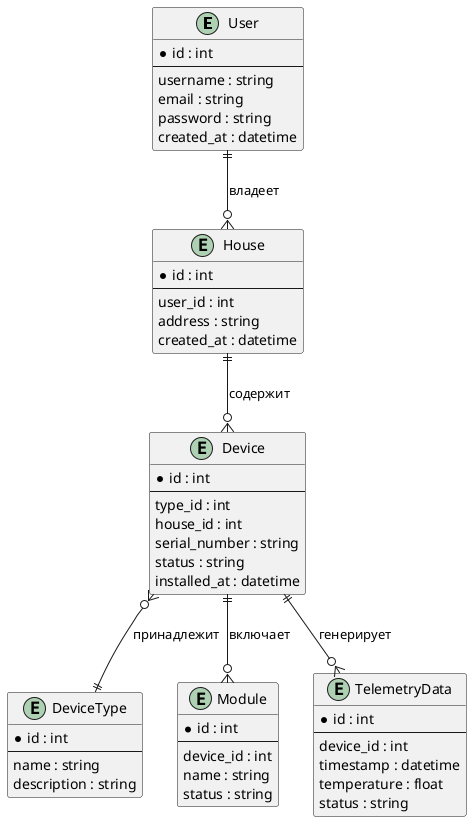 @startuml

entity User {
    *id : int
    --
    username : string
    email : string
    password : string
    created_at : datetime
}

entity House {
    *id : int
    --
    user_id : int
    address : string
    created_at : datetime
}

entity Device {
    *id : int
    --
    type_id : int
    house_id : int
    serial_number : string
    status : string
    installed_at : datetime
}

entity DeviceType {
    *id : int
    --
    name : string
    description : string
}

entity Module {
    *id : int
    --
    device_id : int
    name : string
    status : string
}

entity TelemetryData {
    *id : int
    --
    device_id : int
    timestamp : datetime
    temperature : float
    status : string
}

User ||--o{ House : "владеет"
House ||--o{ Device : "содержит"
Device }o--|| DeviceType : "принадлежит"
Device ||--o{ Module : "включает"
Device ||--o{ TelemetryData : "генерирует"

@enduml
